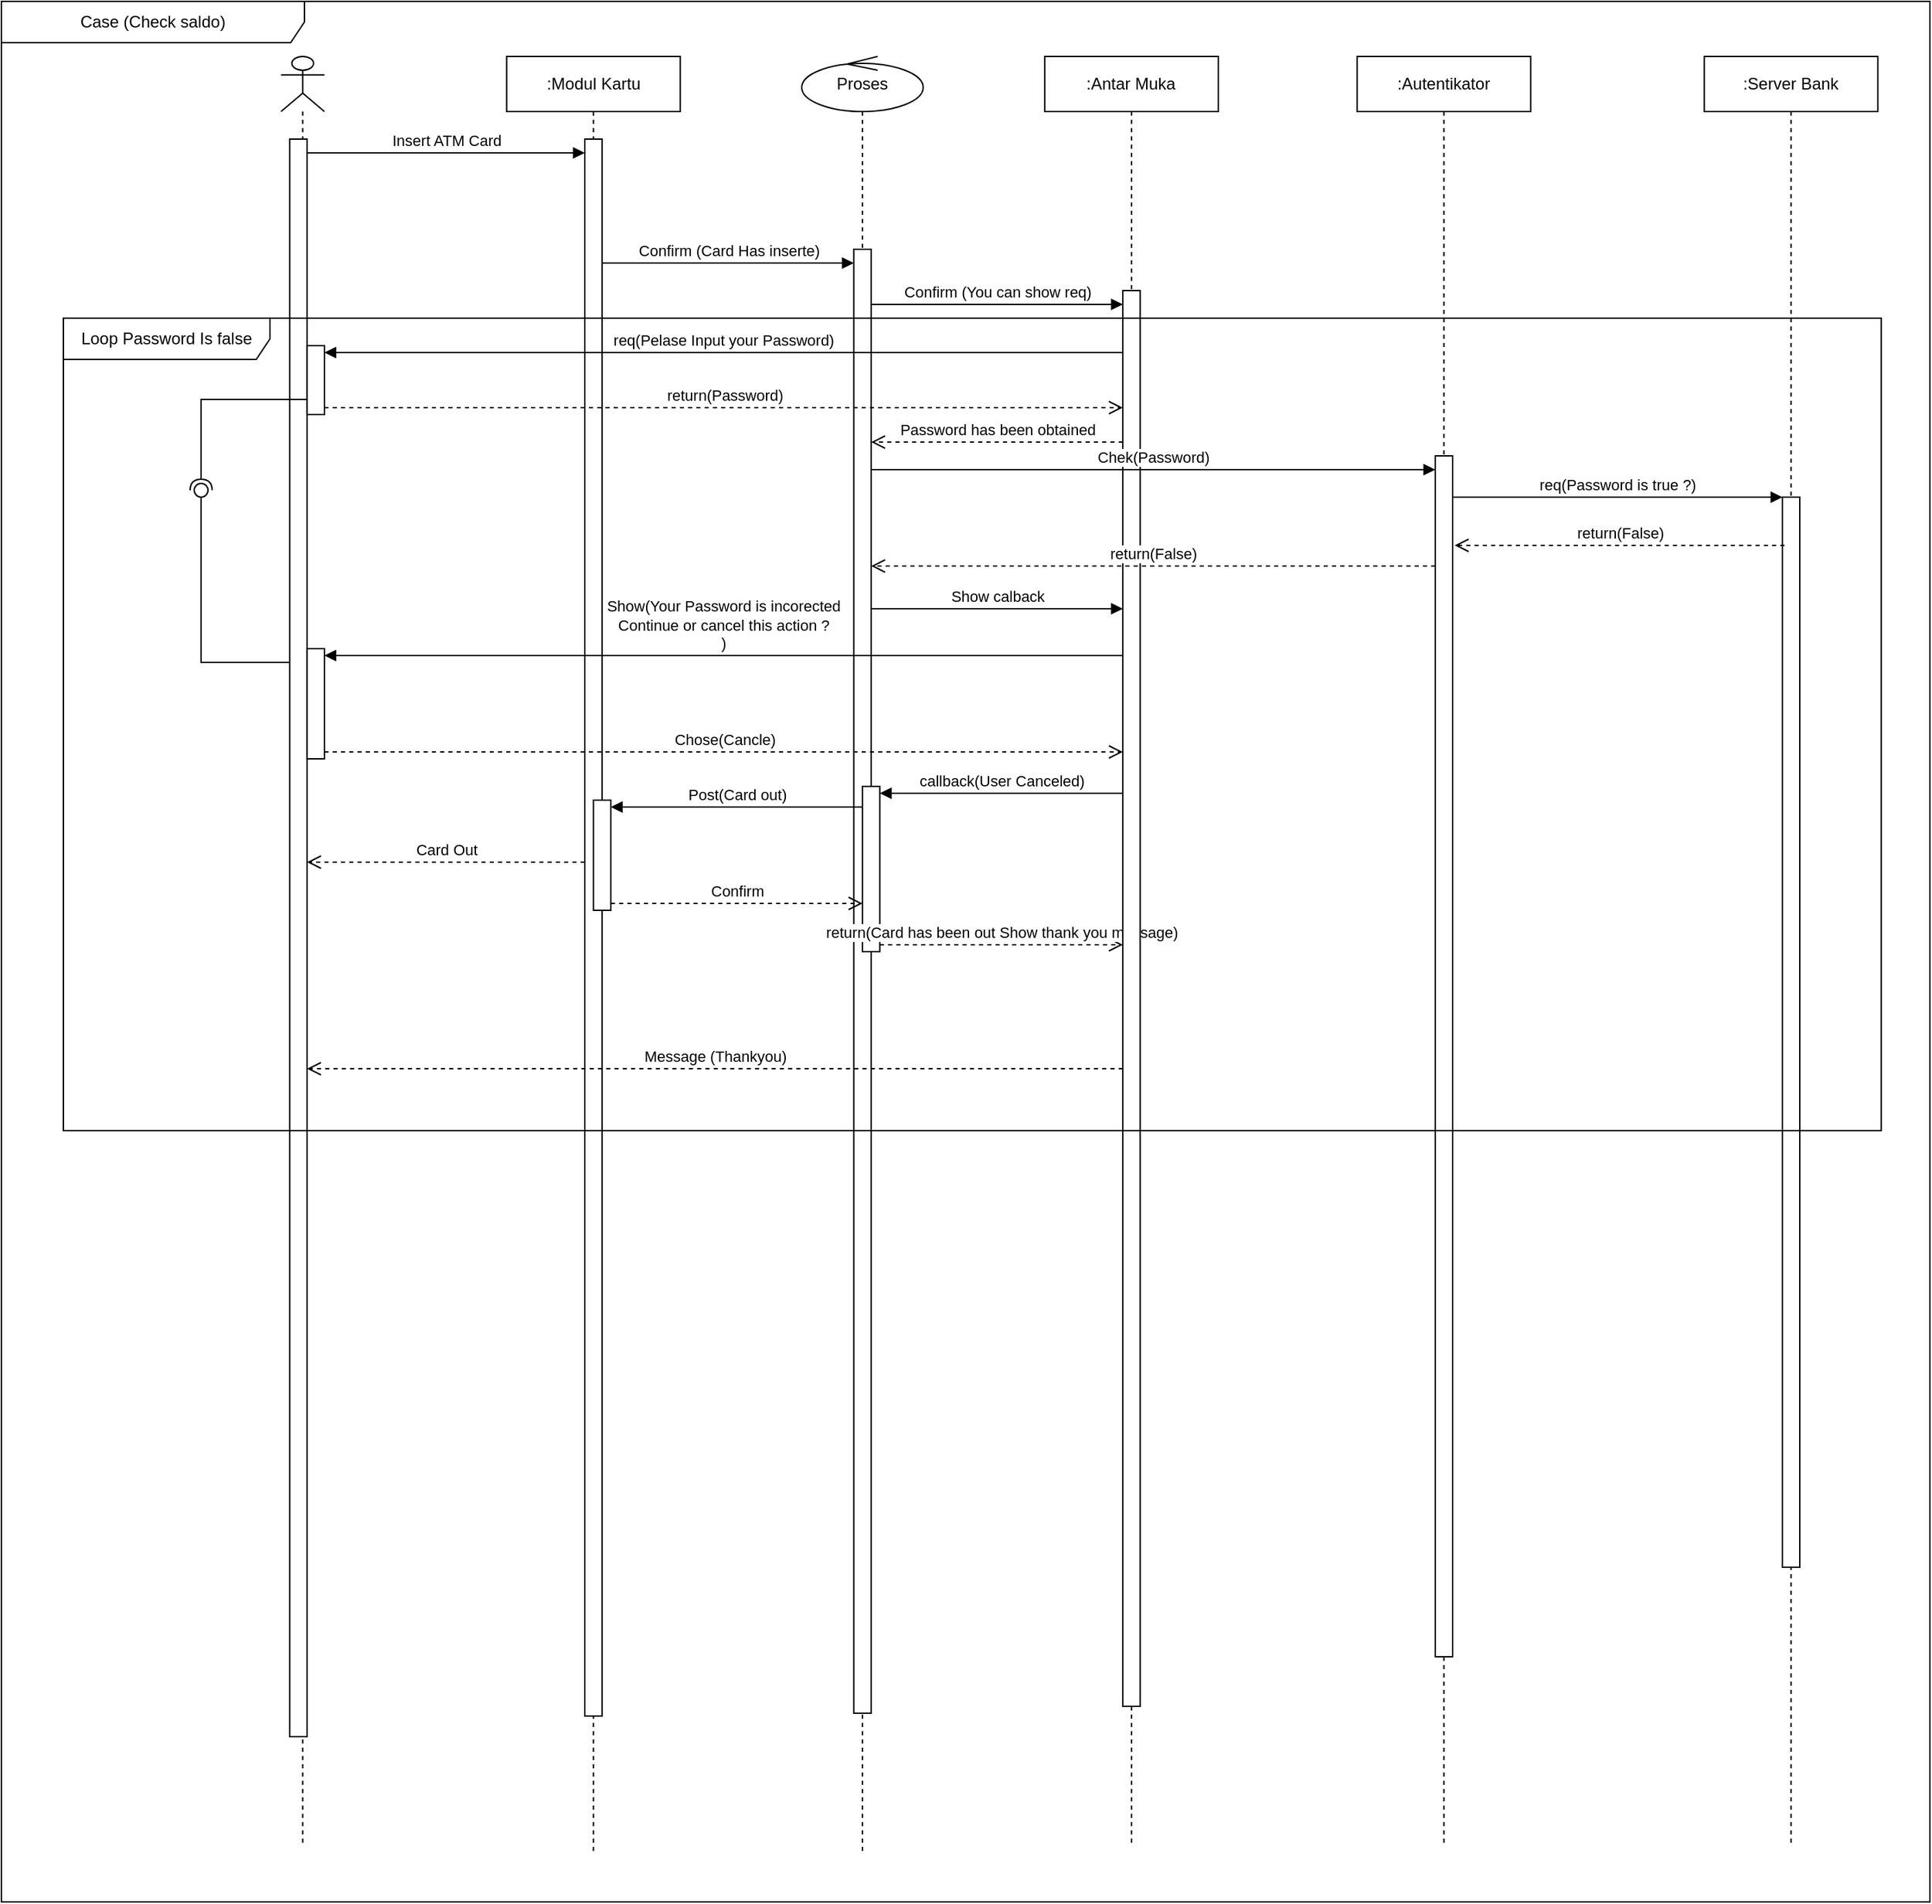 <mxfile version="23.0.2" type="github">
  <diagram name="Page-1" id="13e1069c-82ec-6db2-03f1-153e76fe0fe0">
    <mxGraphModel dx="2774" dy="1643" grid="0" gridSize="10" guides="1" tooltips="1" connect="1" arrows="1" fold="1" page="1" pageScale="1" pageWidth="1100" pageHeight="850" background="none" math="0" shadow="0">
      <root>
        <mxCell id="0" />
        <mxCell id="1" parent="0" />
        <mxCell id="sxSm5p9P4qWuz1QGsP1s-96" value="" style="group" vertex="1" connectable="0" parent="1">
          <mxGeometry x="-705" y="-331" width="1260" height="1380" as="geometry" />
        </mxCell>
        <mxCell id="sxSm5p9P4qWuz1QGsP1s-47" value="" style="shape=umlLifeline;perimeter=lifelinePerimeter;whiteSpace=wrap;html=1;container=1;dropTarget=0;collapsible=0;recursiveResize=0;outlineConnect=0;portConstraint=eastwest;newEdgeStyle={&quot;curved&quot;:0,&quot;rounded&quot;:0};participant=umlActor;" vertex="1" parent="sxSm5p9P4qWuz1QGsP1s-96">
          <mxGeometry x="63" y="40" width="31.5" height="1297" as="geometry" />
        </mxCell>
        <mxCell id="sxSm5p9P4qWuz1QGsP1s-65" value="" style="html=1;points=[[0,0,0,0,5],[0,1,0,0,-5],[1,0,0,0,5],[1,1,0,0,-5]];perimeter=orthogonalPerimeter;outlineConnect=0;targetShapes=umlLifeline;portConstraint=eastwest;newEdgeStyle={&quot;curved&quot;:0,&quot;rounded&quot;:0};" vertex="1" parent="sxSm5p9P4qWuz1QGsP1s-47">
          <mxGeometry x="6.3" y="60" width="12.6" height="1160" as="geometry" />
        </mxCell>
        <mxCell id="sxSm5p9P4qWuz1QGsP1s-74" value="" style="html=1;points=[[0,0,0,0,5],[0,1,0,0,-5],[1,0,0,0,5],[1,1,0,0,-5]];perimeter=orthogonalPerimeter;outlineConnect=0;targetShapes=umlLifeline;portConstraint=eastwest;newEdgeStyle={&quot;curved&quot;:0,&quot;rounded&quot;:0};" vertex="1" parent="sxSm5p9P4qWuz1QGsP1s-47">
          <mxGeometry x="18.9" y="210" width="12.6" height="50" as="geometry" />
        </mxCell>
        <mxCell id="sxSm5p9P4qWuz1QGsP1s-48" value=":Modul Kartu" style="shape=umlLifeline;perimeter=lifelinePerimeter;whiteSpace=wrap;html=1;container=1;dropTarget=0;collapsible=0;recursiveResize=0;outlineConnect=0;portConstraint=eastwest;newEdgeStyle={&quot;curved&quot;:0,&quot;rounded&quot;:0};" vertex="1" parent="sxSm5p9P4qWuz1QGsP1s-96">
          <mxGeometry x="226.8" y="40" width="126" height="1306" as="geometry" />
        </mxCell>
        <mxCell id="sxSm5p9P4qWuz1QGsP1s-62" value="" style="html=1;points=[[0,0,0,0,5],[0,1,0,0,-5],[1,0,0,0,5],[1,1,0,0,-5]];perimeter=orthogonalPerimeter;outlineConnect=0;targetShapes=umlLifeline;portConstraint=eastwest;newEdgeStyle={&quot;curved&quot;:0,&quot;rounded&quot;:0};" vertex="1" parent="sxSm5p9P4qWuz1QGsP1s-48">
          <mxGeometry x="56.7" y="60" width="12.6" height="1145" as="geometry" />
        </mxCell>
        <mxCell id="sxSm5p9P4qWuz1QGsP1s-50" value="Proses" style="shape=umlLifeline;perimeter=lifelinePerimeter;whiteSpace=wrap;html=1;container=1;dropTarget=0;collapsible=0;recursiveResize=0;outlineConnect=0;portConstraint=eastwest;newEdgeStyle={&quot;curved&quot;:0,&quot;rounded&quot;:0};participant=umlControl;" vertex="1" parent="sxSm5p9P4qWuz1QGsP1s-96">
          <mxGeometry x="441" y="40" width="88.2" height="1304" as="geometry" />
        </mxCell>
        <mxCell id="sxSm5p9P4qWuz1QGsP1s-66" value="" style="html=1;points=[[0,0,0,0,5],[0,1,0,0,-5],[1,0,0,0,5],[1,1,0,0,-5]];perimeter=orthogonalPerimeter;outlineConnect=0;targetShapes=umlLifeline;portConstraint=eastwest;newEdgeStyle={&quot;curved&quot;:0,&quot;rounded&quot;:0};" vertex="1" parent="sxSm5p9P4qWuz1QGsP1s-50">
          <mxGeometry x="37.8" y="140" width="12.6" height="1063" as="geometry" />
        </mxCell>
        <mxCell id="sxSm5p9P4qWuz1QGsP1s-83" value="" style="html=1;points=[[0,0,0,0,5],[0,1,0,0,-5],[1,0,0,0,5],[1,1,0,0,-5]];perimeter=orthogonalPerimeter;outlineConnect=0;targetShapes=umlLifeline;portConstraint=eastwest;newEdgeStyle={&quot;curved&quot;:0,&quot;rounded&quot;:0};" vertex="1" parent="sxSm5p9P4qWuz1QGsP1s-50">
          <mxGeometry x="-359.1" y="430" width="12.6" height="80" as="geometry" />
        </mxCell>
        <mxCell id="sxSm5p9P4qWuz1QGsP1s-89" value="" style="html=1;points=[[0,0,0,0,5],[0,1,0,0,-5],[1,0,0,0,5],[1,1,0,0,-5]];perimeter=orthogonalPerimeter;outlineConnect=0;targetShapes=umlLifeline;portConstraint=eastwest;newEdgeStyle={&quot;curved&quot;:0,&quot;rounded&quot;:0};" vertex="1" parent="sxSm5p9P4qWuz1QGsP1s-50">
          <mxGeometry x="-151.2" y="540" width="12.6" height="80" as="geometry" />
        </mxCell>
        <mxCell id="sxSm5p9P4qWuz1QGsP1s-86" value="" style="html=1;points=[[0,0,0,0,5],[0,1,0,0,-5],[1,0,0,0,5],[1,1,0,0,-5]];perimeter=orthogonalPerimeter;outlineConnect=0;targetShapes=umlLifeline;portConstraint=eastwest;newEdgeStyle={&quot;curved&quot;:0,&quot;rounded&quot;:0};" vertex="1" parent="sxSm5p9P4qWuz1QGsP1s-50">
          <mxGeometry x="44.1" y="530" width="12.6" height="120" as="geometry" />
        </mxCell>
        <mxCell id="sxSm5p9P4qWuz1QGsP1s-84" value="Show(Your Password is incorected&lt;br&gt;Continue or cancel this action ?&lt;br&gt;)" style="html=1;verticalAlign=bottom;endArrow=block;curved=0;rounded=0;entryX=1;entryY=0;entryDx=0;entryDy=5;" edge="1" target="sxSm5p9P4qWuz1QGsP1s-83" parent="sxSm5p9P4qWuz1QGsP1s-50">
          <mxGeometry relative="1" as="geometry">
            <mxPoint x="233.1" y="435" as="sourcePoint" />
          </mxGeometry>
        </mxCell>
        <mxCell id="sxSm5p9P4qWuz1QGsP1s-85" value="Chose(Cancle)" style="html=1;verticalAlign=bottom;endArrow=open;dashed=1;endSize=8;curved=0;rounded=0;exitX=1;exitY=1;exitDx=0;exitDy=-5;" edge="1" source="sxSm5p9P4qWuz1QGsP1s-83" parent="sxSm5p9P4qWuz1QGsP1s-50">
          <mxGeometry relative="1" as="geometry">
            <mxPoint x="233.1" y="505" as="targetPoint" />
          </mxGeometry>
        </mxCell>
        <mxCell id="sxSm5p9P4qWuz1QGsP1s-87" value="callback(User Canceled)" style="html=1;verticalAlign=bottom;endArrow=block;curved=0;rounded=0;entryX=1;entryY=0;entryDx=0;entryDy=5;" edge="1" target="sxSm5p9P4qWuz1QGsP1s-86" parent="sxSm5p9P4qWuz1QGsP1s-50">
          <mxGeometry relative="1" as="geometry">
            <mxPoint x="233.1" y="535" as="sourcePoint" />
          </mxGeometry>
        </mxCell>
        <mxCell id="sxSm5p9P4qWuz1QGsP1s-88" value="return(Card has been out Show thank you message)" style="html=1;verticalAlign=bottom;endArrow=open;dashed=1;endSize=8;curved=0;rounded=0;exitX=1;exitY=1;exitDx=0;exitDy=-5;" edge="1" source="sxSm5p9P4qWuz1QGsP1s-86" parent="sxSm5p9P4qWuz1QGsP1s-50">
          <mxGeometry relative="1" as="geometry">
            <mxPoint x="233.1" y="645" as="targetPoint" />
          </mxGeometry>
        </mxCell>
        <mxCell id="sxSm5p9P4qWuz1QGsP1s-90" value="Post(Card out)" style="html=1;verticalAlign=bottom;endArrow=block;curved=0;rounded=0;entryX=1;entryY=0;entryDx=0;entryDy=5;" edge="1" target="sxSm5p9P4qWuz1QGsP1s-89" parent="sxSm5p9P4qWuz1QGsP1s-50" source="sxSm5p9P4qWuz1QGsP1s-86">
          <mxGeometry relative="1" as="geometry">
            <mxPoint x="-50.4" y="545" as="sourcePoint" />
          </mxGeometry>
        </mxCell>
        <mxCell id="sxSm5p9P4qWuz1QGsP1s-91" value="Confirm" style="html=1;verticalAlign=bottom;endArrow=open;dashed=1;endSize=8;curved=0;rounded=0;exitX=1;exitY=1;exitDx=0;exitDy=-5;" edge="1" source="sxSm5p9P4qWuz1QGsP1s-89" parent="sxSm5p9P4qWuz1QGsP1s-50" target="sxSm5p9P4qWuz1QGsP1s-86">
          <mxGeometry relative="1" as="geometry">
            <mxPoint x="-50.4" y="615" as="targetPoint" />
          </mxGeometry>
        </mxCell>
        <mxCell id="sxSm5p9P4qWuz1QGsP1s-92" value="Card Out" style="html=1;verticalAlign=bottom;endArrow=open;dashed=1;endSize=8;curved=0;rounded=0;exitX=0;exitY=1;exitDx=0;exitDy=-5;exitPerimeter=0;" edge="1" parent="sxSm5p9P4qWuz1QGsP1s-50">
          <mxGeometry relative="1" as="geometry">
            <mxPoint x="-157.5" y="585" as="sourcePoint" />
            <mxPoint x="-359.1" y="585" as="targetPoint" />
          </mxGeometry>
        </mxCell>
        <mxCell id="sxSm5p9P4qWuz1QGsP1s-93" value="Message (Thankyou)" style="html=1;verticalAlign=bottom;endArrow=open;dashed=1;endSize=8;curved=0;rounded=0;entryX=1;entryY=1;entryDx=0;entryDy=-5;entryPerimeter=0;" edge="1" parent="sxSm5p9P4qWuz1QGsP1s-50">
          <mxGeometry x="0.001" relative="1" as="geometry">
            <mxPoint x="233.1" y="735" as="sourcePoint" />
            <mxPoint x="-359.1" y="735" as="targetPoint" />
            <mxPoint as="offset" />
          </mxGeometry>
        </mxCell>
        <mxCell id="sxSm5p9P4qWuz1QGsP1s-52" value=":Antar Muka" style="shape=umlLifeline;perimeter=lifelinePerimeter;whiteSpace=wrap;html=1;container=1;dropTarget=0;collapsible=0;recursiveResize=0;outlineConnect=0;portConstraint=eastwest;newEdgeStyle={&quot;curved&quot;:0,&quot;rounded&quot;:0};" vertex="1" parent="sxSm5p9P4qWuz1QGsP1s-96">
          <mxGeometry x="617.4" y="40" width="126" height="1297" as="geometry" />
        </mxCell>
        <mxCell id="sxSm5p9P4qWuz1QGsP1s-67" value="" style="html=1;points=[[0,0,0,0,5],[0,1,0,0,-5],[1,0,0,0,5],[1,1,0,0,-5]];perimeter=orthogonalPerimeter;outlineConnect=0;targetShapes=umlLifeline;portConstraint=eastwest;newEdgeStyle={&quot;curved&quot;:0,&quot;rounded&quot;:0};" vertex="1" parent="sxSm5p9P4qWuz1QGsP1s-52">
          <mxGeometry x="56.7" y="170" width="12.6" height="1028" as="geometry" />
        </mxCell>
        <mxCell id="sxSm5p9P4qWuz1QGsP1s-54" value=":Autentikator" style="shape=umlLifeline;perimeter=lifelinePerimeter;whiteSpace=wrap;html=1;container=1;dropTarget=0;collapsible=0;recursiveResize=0;outlineConnect=0;portConstraint=eastwest;newEdgeStyle={&quot;curved&quot;:0,&quot;rounded&quot;:0};" vertex="1" parent="sxSm5p9P4qWuz1QGsP1s-96">
          <mxGeometry x="844.2" y="40" width="126" height="1300" as="geometry" />
        </mxCell>
        <mxCell id="sxSm5p9P4qWuz1QGsP1s-68" value="" style="html=1;points=[[0,0,0,0,5],[0,1,0,0,-5],[1,0,0,0,5],[1,1,0,0,-5]];perimeter=orthogonalPerimeter;outlineConnect=0;targetShapes=umlLifeline;portConstraint=eastwest;newEdgeStyle={&quot;curved&quot;:0,&quot;rounded&quot;:0};" vertex="1" parent="sxSm5p9P4qWuz1QGsP1s-54">
          <mxGeometry x="56.7" y="290" width="12.6" height="872" as="geometry" />
        </mxCell>
        <mxCell id="sxSm5p9P4qWuz1QGsP1s-56" value=":Server Bank" style="shape=umlLifeline;perimeter=lifelinePerimeter;whiteSpace=wrap;html=1;container=1;dropTarget=0;collapsible=0;recursiveResize=0;outlineConnect=0;portConstraint=eastwest;newEdgeStyle={&quot;curved&quot;:0,&quot;rounded&quot;:0};" vertex="1" parent="sxSm5p9P4qWuz1QGsP1s-96">
          <mxGeometry x="1096.2" y="40" width="126" height="1300" as="geometry" />
        </mxCell>
        <mxCell id="sxSm5p9P4qWuz1QGsP1s-69" value="" style="html=1;points=[[0,0,0,0,5],[0,1,0,0,-5],[1,0,0,0,5],[1,1,0,0,-5]];perimeter=orthogonalPerimeter;outlineConnect=0;targetShapes=umlLifeline;portConstraint=eastwest;newEdgeStyle={&quot;curved&quot;:0,&quot;rounded&quot;:0};" vertex="1" parent="sxSm5p9P4qWuz1QGsP1s-56">
          <mxGeometry x="56.7" y="320" width="12.6" height="777" as="geometry" />
        </mxCell>
        <mxCell id="sxSm5p9P4qWuz1QGsP1s-63" value="Insert ATM Card" style="html=1;verticalAlign=bottom;endArrow=block;curved=0;rounded=0;" edge="1" target="sxSm5p9P4qWuz1QGsP1s-62" parent="sxSm5p9P4qWuz1QGsP1s-96" source="sxSm5p9P4qWuz1QGsP1s-65">
          <mxGeometry relative="1" as="geometry">
            <mxPoint x="81.9" y="110" as="sourcePoint" />
            <mxPoint x="283.5" y="110" as="targetPoint" />
            <Array as="points">
              <mxPoint x="214.2" y="110" />
            </Array>
          </mxGeometry>
        </mxCell>
        <mxCell id="sxSm5p9P4qWuz1QGsP1s-71" value="Confirm (Card Has inserte)" style="html=1;verticalAlign=bottom;endArrow=block;curved=0;rounded=0;" edge="1" parent="sxSm5p9P4qWuz1QGsP1s-96">
          <mxGeometry width="80" relative="1" as="geometry">
            <mxPoint x="296.1" y="190" as="sourcePoint" />
            <mxPoint x="478.8" y="190" as="targetPoint" />
          </mxGeometry>
        </mxCell>
        <mxCell id="sxSm5p9P4qWuz1QGsP1s-72" value="Confirm (You can show req)" style="html=1;verticalAlign=bottom;endArrow=block;curved=0;rounded=0;" edge="1" parent="sxSm5p9P4qWuz1QGsP1s-96">
          <mxGeometry width="80" relative="1" as="geometry">
            <mxPoint x="491.4" y="220" as="sourcePoint" />
            <mxPoint x="674.1" y="220" as="targetPoint" />
          </mxGeometry>
        </mxCell>
        <mxCell id="sxSm5p9P4qWuz1QGsP1s-75" value="req(Pelase Input your Password)" style="html=1;verticalAlign=bottom;endArrow=block;curved=0;rounded=0;entryX=1;entryY=0;entryDx=0;entryDy=5;" edge="1" target="sxSm5p9P4qWuz1QGsP1s-74" parent="sxSm5p9P4qWuz1QGsP1s-96" source="sxSm5p9P4qWuz1QGsP1s-67">
          <mxGeometry relative="1" as="geometry">
            <mxPoint x="182.7" y="205" as="sourcePoint" />
          </mxGeometry>
        </mxCell>
        <mxCell id="sxSm5p9P4qWuz1QGsP1s-76" value="return(Password)" style="html=1;verticalAlign=bottom;endArrow=open;dashed=1;endSize=8;curved=0;rounded=0;exitX=1;exitY=1;exitDx=0;exitDy=-5;" edge="1" source="sxSm5p9P4qWuz1QGsP1s-74" parent="sxSm5p9P4qWuz1QGsP1s-96" target="sxSm5p9P4qWuz1QGsP1s-67">
          <mxGeometry relative="1" as="geometry">
            <mxPoint x="182.7" y="275" as="targetPoint" />
          </mxGeometry>
        </mxCell>
        <mxCell id="sxSm5p9P4qWuz1QGsP1s-77" value="Chek(Password)" style="html=1;verticalAlign=bottom;endArrow=block;curved=0;rounded=0;" edge="1" parent="sxSm5p9P4qWuz1QGsP1s-96" source="sxSm5p9P4qWuz1QGsP1s-66" target="sxSm5p9P4qWuz1QGsP1s-68">
          <mxGeometry width="80" relative="1" as="geometry">
            <mxPoint x="579.6" y="300" as="sourcePoint" />
            <mxPoint x="680.4" y="300" as="targetPoint" />
            <Array as="points">
              <mxPoint x="743.4" y="340" />
            </Array>
          </mxGeometry>
        </mxCell>
        <mxCell id="sxSm5p9P4qWuz1QGsP1s-78" value="req(Password is true ?)" style="html=1;verticalAlign=bottom;endArrow=block;curved=0;rounded=0;" edge="1" parent="sxSm5p9P4qWuz1QGsP1s-96" target="sxSm5p9P4qWuz1QGsP1s-69">
          <mxGeometry width="80" relative="1" as="geometry">
            <mxPoint x="913.5" y="360" as="sourcePoint" />
            <mxPoint x="1152.9" y="360" as="targetPoint" />
          </mxGeometry>
        </mxCell>
        <mxCell id="sxSm5p9P4qWuz1QGsP1s-79" value="return(False)" style="html=1;verticalAlign=bottom;endArrow=open;dashed=1;endSize=8;curved=0;rounded=0;" edge="1" parent="sxSm5p9P4qWuz1QGsP1s-96">
          <mxGeometry relative="1" as="geometry">
            <mxPoint x="1154.4" y="395" as="sourcePoint" />
            <mxPoint x="915" y="395" as="targetPoint" />
            <Array as="points">
              <mxPoint x="1097.7" y="395" />
            </Array>
          </mxGeometry>
        </mxCell>
        <mxCell id="sxSm5p9P4qWuz1QGsP1s-80" value="return(False)" style="html=1;verticalAlign=bottom;endArrow=open;dashed=1;endSize=8;curved=0;rounded=0;" edge="1" parent="sxSm5p9P4qWuz1QGsP1s-96" source="sxSm5p9P4qWuz1QGsP1s-68" target="sxSm5p9P4qWuz1QGsP1s-66">
          <mxGeometry relative="1" as="geometry">
            <mxPoint x="869.4" y="445" as="sourcePoint" />
            <mxPoint x="500" y="410" as="targetPoint" />
            <Array as="points">
              <mxPoint x="800" y="410" />
            </Array>
          </mxGeometry>
        </mxCell>
        <mxCell id="sxSm5p9P4qWuz1QGsP1s-95" value="Case (Check saldo)" style="shape=umlFrame;whiteSpace=wrap;html=1;pointerEvents=0;width=220;height=30;" vertex="1" parent="sxSm5p9P4qWuz1QGsP1s-96">
          <mxGeometry x="-140" width="1400" height="1380" as="geometry" />
        </mxCell>
        <mxCell id="sxSm5p9P4qWuz1QGsP1s-97" value="Loop Password Is false" style="shape=umlFrame;whiteSpace=wrap;html=1;pointerEvents=0;width=150;height=30;" vertex="1" parent="sxSm5p9P4qWuz1QGsP1s-96">
          <mxGeometry x="-95" y="230" width="1319.67" height="590" as="geometry" />
        </mxCell>
        <mxCell id="sxSm5p9P4qWuz1QGsP1s-103" value="Show calback" style="html=1;verticalAlign=bottom;endArrow=block;curved=0;rounded=0;" edge="1" parent="sxSm5p9P4qWuz1QGsP1s-96">
          <mxGeometry width="80" relative="1" as="geometry">
            <mxPoint x="491.4" y="441" as="sourcePoint" />
            <mxPoint x="674.1" y="441" as="targetPoint" />
          </mxGeometry>
        </mxCell>
        <mxCell id="sxSm5p9P4qWuz1QGsP1s-108" value="Password has been obtained" style="html=1;verticalAlign=bottom;endArrow=open;dashed=1;endSize=8;curved=0;rounded=0;" edge="1" parent="sxSm5p9P4qWuz1QGsP1s-96">
          <mxGeometry relative="1" as="geometry">
            <mxPoint x="674.1" y="320" as="sourcePoint" />
            <mxPoint x="491.4" y="320" as="targetPoint" />
          </mxGeometry>
        </mxCell>
        <mxCell id="sxSm5p9P4qWuz1QGsP1s-119" value="" style="rounded=0;orthogonalLoop=1;jettySize=auto;html=1;endArrow=halfCircle;endFill=0;endSize=6;strokeWidth=1;sketch=0;" edge="1" parent="sxSm5p9P4qWuz1QGsP1s-96" source="sxSm5p9P4qWuz1QGsP1s-74">
          <mxGeometry relative="1" as="geometry">
            <mxPoint x="85.9" y="289" as="sourcePoint" />
            <mxPoint x="5" y="355" as="targetPoint" />
            <Array as="points">
              <mxPoint x="5" y="289" />
            </Array>
          </mxGeometry>
        </mxCell>
        <mxCell id="sxSm5p9P4qWuz1QGsP1s-120" value="" style="rounded=0;orthogonalLoop=1;jettySize=auto;html=1;endArrow=oval;endFill=0;sketch=0;sourcePerimeterSpacing=0;targetPerimeterSpacing=0;endSize=10;" edge="1" parent="sxSm5p9P4qWuz1QGsP1s-96" source="sxSm5p9P4qWuz1QGsP1s-65">
          <mxGeometry relative="1" as="geometry">
            <mxPoint x="181" y="429.69" as="sourcePoint" />
            <mxPoint x="5" y="355" as="targetPoint" />
            <Array as="points">
              <mxPoint x="5" y="480" />
            </Array>
          </mxGeometry>
        </mxCell>
        <mxCell id="sxSm5p9P4qWuz1QGsP1s-121" value="" style="ellipse;whiteSpace=wrap;html=1;align=center;aspect=fixed;fillColor=none;strokeColor=none;resizable=0;perimeter=centerPerimeter;rotatable=0;allowArrows=0;points=[];outlineConnect=1;" vertex="1" parent="sxSm5p9P4qWuz1QGsP1s-96">
          <mxGeometry x="258" y="333" width="10" height="10" as="geometry" />
        </mxCell>
      </root>
    </mxGraphModel>
  </diagram>
</mxfile>
